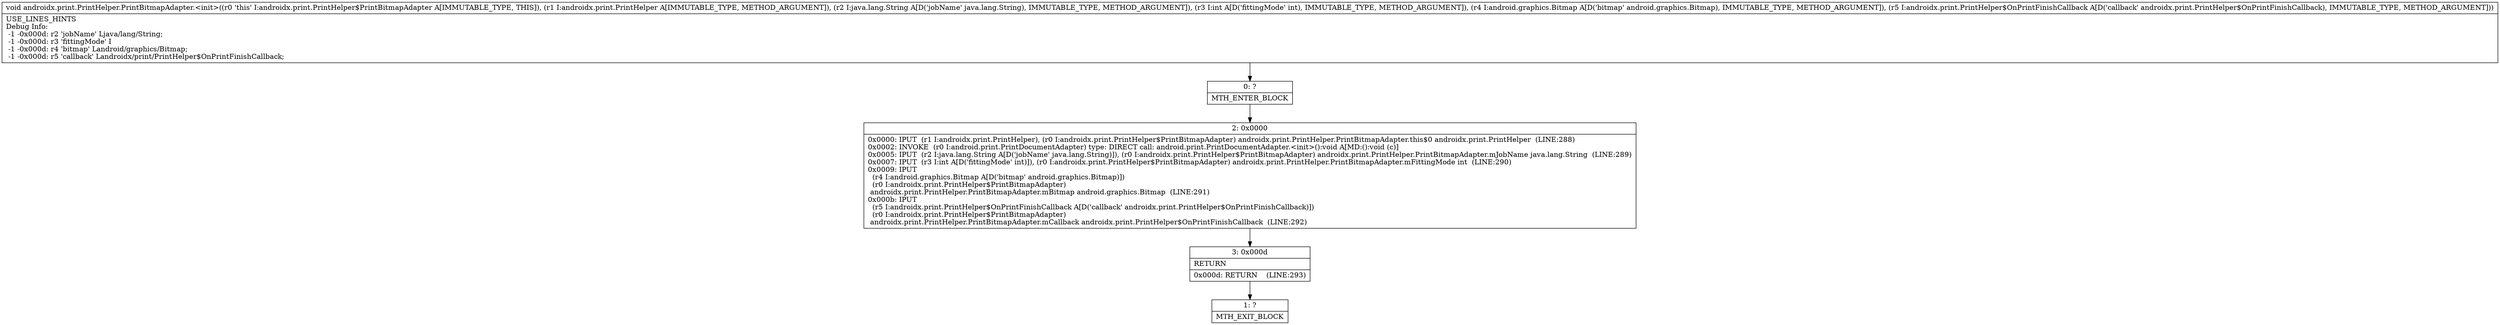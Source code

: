 digraph "CFG forandroidx.print.PrintHelper.PrintBitmapAdapter.\<init\>(Landroidx\/print\/PrintHelper;Ljava\/lang\/String;ILandroid\/graphics\/Bitmap;Landroidx\/print\/PrintHelper$OnPrintFinishCallback;)V" {
Node_0 [shape=record,label="{0\:\ ?|MTH_ENTER_BLOCK\l}"];
Node_2 [shape=record,label="{2\:\ 0x0000|0x0000: IPUT  (r1 I:androidx.print.PrintHelper), (r0 I:androidx.print.PrintHelper$PrintBitmapAdapter) androidx.print.PrintHelper.PrintBitmapAdapter.this$0 androidx.print.PrintHelper  (LINE:288)\l0x0002: INVOKE  (r0 I:android.print.PrintDocumentAdapter) type: DIRECT call: android.print.PrintDocumentAdapter.\<init\>():void A[MD:():void (c)]\l0x0005: IPUT  (r2 I:java.lang.String A[D('jobName' java.lang.String)]), (r0 I:androidx.print.PrintHelper$PrintBitmapAdapter) androidx.print.PrintHelper.PrintBitmapAdapter.mJobName java.lang.String  (LINE:289)\l0x0007: IPUT  (r3 I:int A[D('fittingMode' int)]), (r0 I:androidx.print.PrintHelper$PrintBitmapAdapter) androidx.print.PrintHelper.PrintBitmapAdapter.mFittingMode int  (LINE:290)\l0x0009: IPUT  \l  (r4 I:android.graphics.Bitmap A[D('bitmap' android.graphics.Bitmap)])\l  (r0 I:androidx.print.PrintHelper$PrintBitmapAdapter)\l androidx.print.PrintHelper.PrintBitmapAdapter.mBitmap android.graphics.Bitmap  (LINE:291)\l0x000b: IPUT  \l  (r5 I:androidx.print.PrintHelper$OnPrintFinishCallback A[D('callback' androidx.print.PrintHelper$OnPrintFinishCallback)])\l  (r0 I:androidx.print.PrintHelper$PrintBitmapAdapter)\l androidx.print.PrintHelper.PrintBitmapAdapter.mCallback androidx.print.PrintHelper$OnPrintFinishCallback  (LINE:292)\l}"];
Node_3 [shape=record,label="{3\:\ 0x000d|RETURN\l|0x000d: RETURN    (LINE:293)\l}"];
Node_1 [shape=record,label="{1\:\ ?|MTH_EXIT_BLOCK\l}"];
MethodNode[shape=record,label="{void androidx.print.PrintHelper.PrintBitmapAdapter.\<init\>((r0 'this' I:androidx.print.PrintHelper$PrintBitmapAdapter A[IMMUTABLE_TYPE, THIS]), (r1 I:androidx.print.PrintHelper A[IMMUTABLE_TYPE, METHOD_ARGUMENT]), (r2 I:java.lang.String A[D('jobName' java.lang.String), IMMUTABLE_TYPE, METHOD_ARGUMENT]), (r3 I:int A[D('fittingMode' int), IMMUTABLE_TYPE, METHOD_ARGUMENT]), (r4 I:android.graphics.Bitmap A[D('bitmap' android.graphics.Bitmap), IMMUTABLE_TYPE, METHOD_ARGUMENT]), (r5 I:androidx.print.PrintHelper$OnPrintFinishCallback A[D('callback' androidx.print.PrintHelper$OnPrintFinishCallback), IMMUTABLE_TYPE, METHOD_ARGUMENT]))  | USE_LINES_HINTS\lDebug Info:\l  \-1 \-0x000d: r2 'jobName' Ljava\/lang\/String;\l  \-1 \-0x000d: r3 'fittingMode' I\l  \-1 \-0x000d: r4 'bitmap' Landroid\/graphics\/Bitmap;\l  \-1 \-0x000d: r5 'callback' Landroidx\/print\/PrintHelper$OnPrintFinishCallback;\l}"];
MethodNode -> Node_0;Node_0 -> Node_2;
Node_2 -> Node_3;
Node_3 -> Node_1;
}

